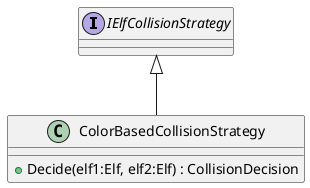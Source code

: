 @startuml
interface IElfCollisionStrategy {
}
class ColorBasedCollisionStrategy {
    + Decide(elf1:Elf, elf2:Elf) : CollisionDecision
}
IElfCollisionStrategy <|-- ColorBasedCollisionStrategy
@enduml
